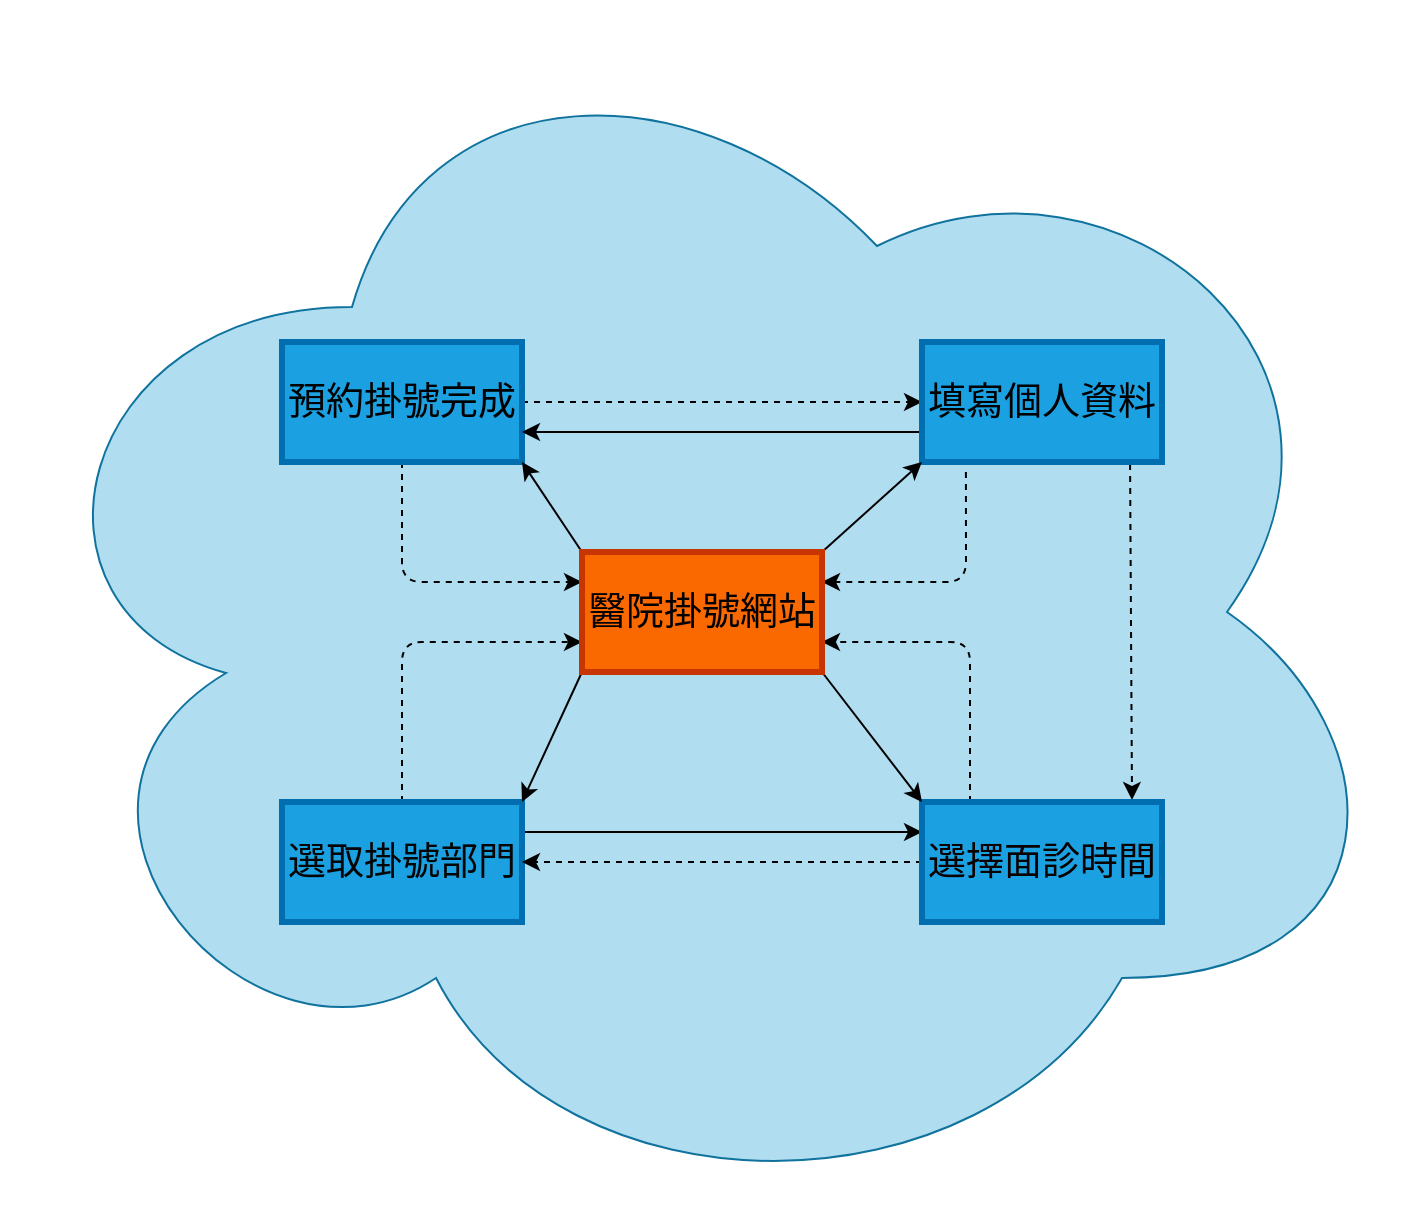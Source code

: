 <mxfile>
    <diagram id="YK4un_4zEm3ISnry--iz" name="第1頁">
        <mxGraphModel dx="1130" dy="1700" grid="1" gridSize="10" guides="1" tooltips="1" connect="1" arrows="1" fold="1" page="1" pageScale="1" pageWidth="827" pageHeight="1169" math="0" shadow="0">
            <root>
                <mxCell id="0"/>
                <mxCell id="1" parent="0"/>
                <mxCell id="2" value="" style="ellipse;shape=cloud;whiteSpace=wrap;html=1;fillColor=#b1ddf0;strokeColor=#10739e;" vertex="1" parent="1">
                    <mxGeometry x="30" y="-50" width="700" height="610" as="geometry"/>
                </mxCell>
                <mxCell id="8" style="edgeStyle=none;html=1;fontSize=19;dashed=1;" edge="1" parent="1" source="3" target="4">
                    <mxGeometry relative="1" as="geometry"/>
                </mxCell>
                <mxCell id="16" style="edgeStyle=none;html=1;entryX=0;entryY=0.25;entryDx=0;entryDy=0;dashed=1;fontSize=19;fontColor=#050505;" edge="1" parent="1" source="3" target="14">
                    <mxGeometry relative="1" as="geometry">
                        <Array as="points">
                            <mxPoint x="230" y="240"/>
                        </Array>
                    </mxGeometry>
                </mxCell>
                <mxCell id="3" value="&lt;font color=&quot;#000000&quot; style=&quot;font-size: 19px;&quot;&gt;預約掛號完成&lt;/font&gt;" style="rounded=0;whiteSpace=wrap;html=1;strokeWidth=3;fillColor=#1ba1e2;fontColor=#ffffff;strokeColor=#006EAF;" vertex="1" parent="1">
                    <mxGeometry x="170" y="120" width="120" height="60" as="geometry"/>
                </mxCell>
                <mxCell id="18" style="edgeStyle=none;html=1;dashed=1;fontSize=19;fontColor=#050505;exitX=0.867;exitY=1.017;exitDx=0;exitDy=0;exitPerimeter=0;entryX=0.875;entryY=-0.017;entryDx=0;entryDy=0;entryPerimeter=0;" edge="1" parent="1" source="4" target="6">
                    <mxGeometry relative="1" as="geometry">
                        <mxPoint x="590" y="350" as="targetPoint"/>
                    </mxGeometry>
                </mxCell>
                <mxCell id="19" style="edgeStyle=none;html=1;entryX=1;entryY=0.25;entryDx=0;entryDy=0;dashed=1;fontSize=19;fontColor=#050505;exitX=0.183;exitY=1.083;exitDx=0;exitDy=0;exitPerimeter=0;" edge="1" parent="1" source="4" target="14">
                    <mxGeometry relative="1" as="geometry">
                        <Array as="points">
                            <mxPoint x="512" y="240"/>
                        </Array>
                    </mxGeometry>
                </mxCell>
                <mxCell id="21" style="edgeStyle=none;html=1;entryX=1;entryY=0.75;entryDx=0;entryDy=0;fontSize=19;fontColor=#050505;exitX=0;exitY=0.75;exitDx=0;exitDy=0;" edge="1" parent="1" source="4" target="3">
                    <mxGeometry relative="1" as="geometry"/>
                </mxCell>
                <mxCell id="4" value="&lt;font color=&quot;#000000&quot; style=&quot;font-size: 19px;&quot;&gt;填寫個人資料&lt;/font&gt;" style="rounded=0;whiteSpace=wrap;html=1;strokeWidth=3;fillColor=#1ba1e2;fontColor=#ffffff;strokeColor=#006EAF;" vertex="1" parent="1">
                    <mxGeometry x="490" y="120" width="120" height="60" as="geometry"/>
                </mxCell>
                <mxCell id="17" style="edgeStyle=none;html=1;entryX=0;entryY=0.75;entryDx=0;entryDy=0;dashed=1;fontSize=19;fontColor=#050505;" edge="1" parent="1" source="5" target="14">
                    <mxGeometry relative="1" as="geometry">
                        <Array as="points">
                            <mxPoint x="230" y="270"/>
                        </Array>
                    </mxGeometry>
                </mxCell>
                <mxCell id="27" style="edgeStyle=none;html=1;entryX=0;entryY=0.25;entryDx=0;entryDy=0;fontSize=19;fontColor=#050505;exitX=1;exitY=0.25;exitDx=0;exitDy=0;" edge="1" parent="1" source="5" target="6">
                    <mxGeometry relative="1" as="geometry"/>
                </mxCell>
                <mxCell id="5" value="&lt;font color=&quot;#050505&quot; style=&quot;font-size: 19px;&quot;&gt;選取掛號部門&lt;/font&gt;" style="rounded=0;whiteSpace=wrap;html=1;strokeWidth=3;fillColor=#1ba1e2;fontColor=#ffffff;strokeColor=#006EAF;" vertex="1" parent="1">
                    <mxGeometry x="170" y="350" width="120" height="60" as="geometry"/>
                </mxCell>
                <mxCell id="10" style="edgeStyle=none;html=1;entryX=1;entryY=0.5;entryDx=0;entryDy=0;dashed=1;fontSize=19;" edge="1" parent="1" source="6" target="5">
                    <mxGeometry relative="1" as="geometry"/>
                </mxCell>
                <mxCell id="20" style="edgeStyle=none;html=1;entryX=1;entryY=0.75;entryDx=0;entryDy=0;dashed=1;fontSize=19;fontColor=#050505;exitX=0.2;exitY=0;exitDx=0;exitDy=0;exitPerimeter=0;" edge="1" parent="1" source="6" target="14">
                    <mxGeometry relative="1" as="geometry">
                        <mxPoint x="510" y="340" as="sourcePoint"/>
                        <Array as="points">
                            <mxPoint x="514" y="270"/>
                        </Array>
                    </mxGeometry>
                </mxCell>
                <mxCell id="6" value="&lt;font color=&quot;#0a0000&quot; style=&quot;font-size: 19px;&quot;&gt;選擇面診時間&lt;/font&gt;" style="rounded=0;whiteSpace=wrap;html=1;strokeWidth=3;fillColor=#1ba1e2;fontColor=#ffffff;strokeColor=#006EAF;" vertex="1" parent="1">
                    <mxGeometry x="490" y="350" width="120" height="60" as="geometry"/>
                </mxCell>
                <mxCell id="22" style="edgeStyle=none;html=1;entryX=1;entryY=1;entryDx=0;entryDy=0;fontSize=19;fontColor=#050505;exitX=0;exitY=0;exitDx=0;exitDy=0;" edge="1" parent="1" source="14" target="3">
                    <mxGeometry relative="1" as="geometry"/>
                </mxCell>
                <mxCell id="24" style="edgeStyle=none;html=1;entryX=0;entryY=1;entryDx=0;entryDy=0;fontSize=19;fontColor=#050505;exitX=1;exitY=0;exitDx=0;exitDy=0;" edge="1" parent="1" source="14" target="4">
                    <mxGeometry relative="1" as="geometry">
                        <mxPoint x="440" y="220" as="sourcePoint"/>
                    </mxGeometry>
                </mxCell>
                <mxCell id="25" style="edgeStyle=none;html=1;entryX=1;entryY=0;entryDx=0;entryDy=0;fontSize=19;fontColor=#050505;exitX=0;exitY=1;exitDx=0;exitDy=0;" edge="1" parent="1" source="14" target="5">
                    <mxGeometry relative="1" as="geometry"/>
                </mxCell>
                <mxCell id="26" style="edgeStyle=none;html=1;entryX=0;entryY=0;entryDx=0;entryDy=0;fontSize=19;fontColor=#050505;exitX=1;exitY=1;exitDx=0;exitDy=0;" edge="1" parent="1" source="14" target="6">
                    <mxGeometry relative="1" as="geometry"/>
                </mxCell>
                <mxCell id="14" value="醫院掛號網站" style="rounded=0;whiteSpace=wrap;html=1;strokeWidth=3;fontSize=19;fillColor=#fa6800;fontColor=#000000;strokeColor=#C73500;" vertex="1" parent="1">
                    <mxGeometry x="320" y="225" width="120" height="60" as="geometry"/>
                </mxCell>
            </root>
        </mxGraphModel>
    </diagram>
</mxfile>